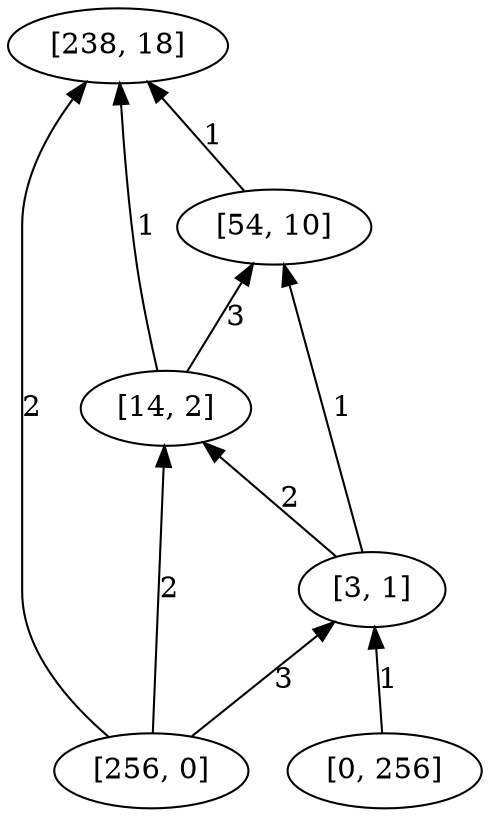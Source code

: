 digraph "DD" { 
rankdir = "BT" 
graph [ ordering = "out"];
5001 -> 1[label = "2"];
5001 -> 3[label = "2"];
5001 -> 4[label = "3"];
5002 -> 4[label = "1"];
2 -> 1[label = "1"];
3 -> 1[label = "1"];
3 -> 2[label = "3"];
4 -> 2[label = "1"];
4 -> 3[label = "2"];
5001 [label = "[256, 0]",  shape = oval]
5002 [label = "[0, 256]",  shape = oval]
1 [label = "[238, 18]",  shape = oval]
2 [label = "[54, 10]",  shape = oval]
3 [label = "[14, 2]",  shape = oval]
4 [label = "[3, 1]",  shape = oval]
}
